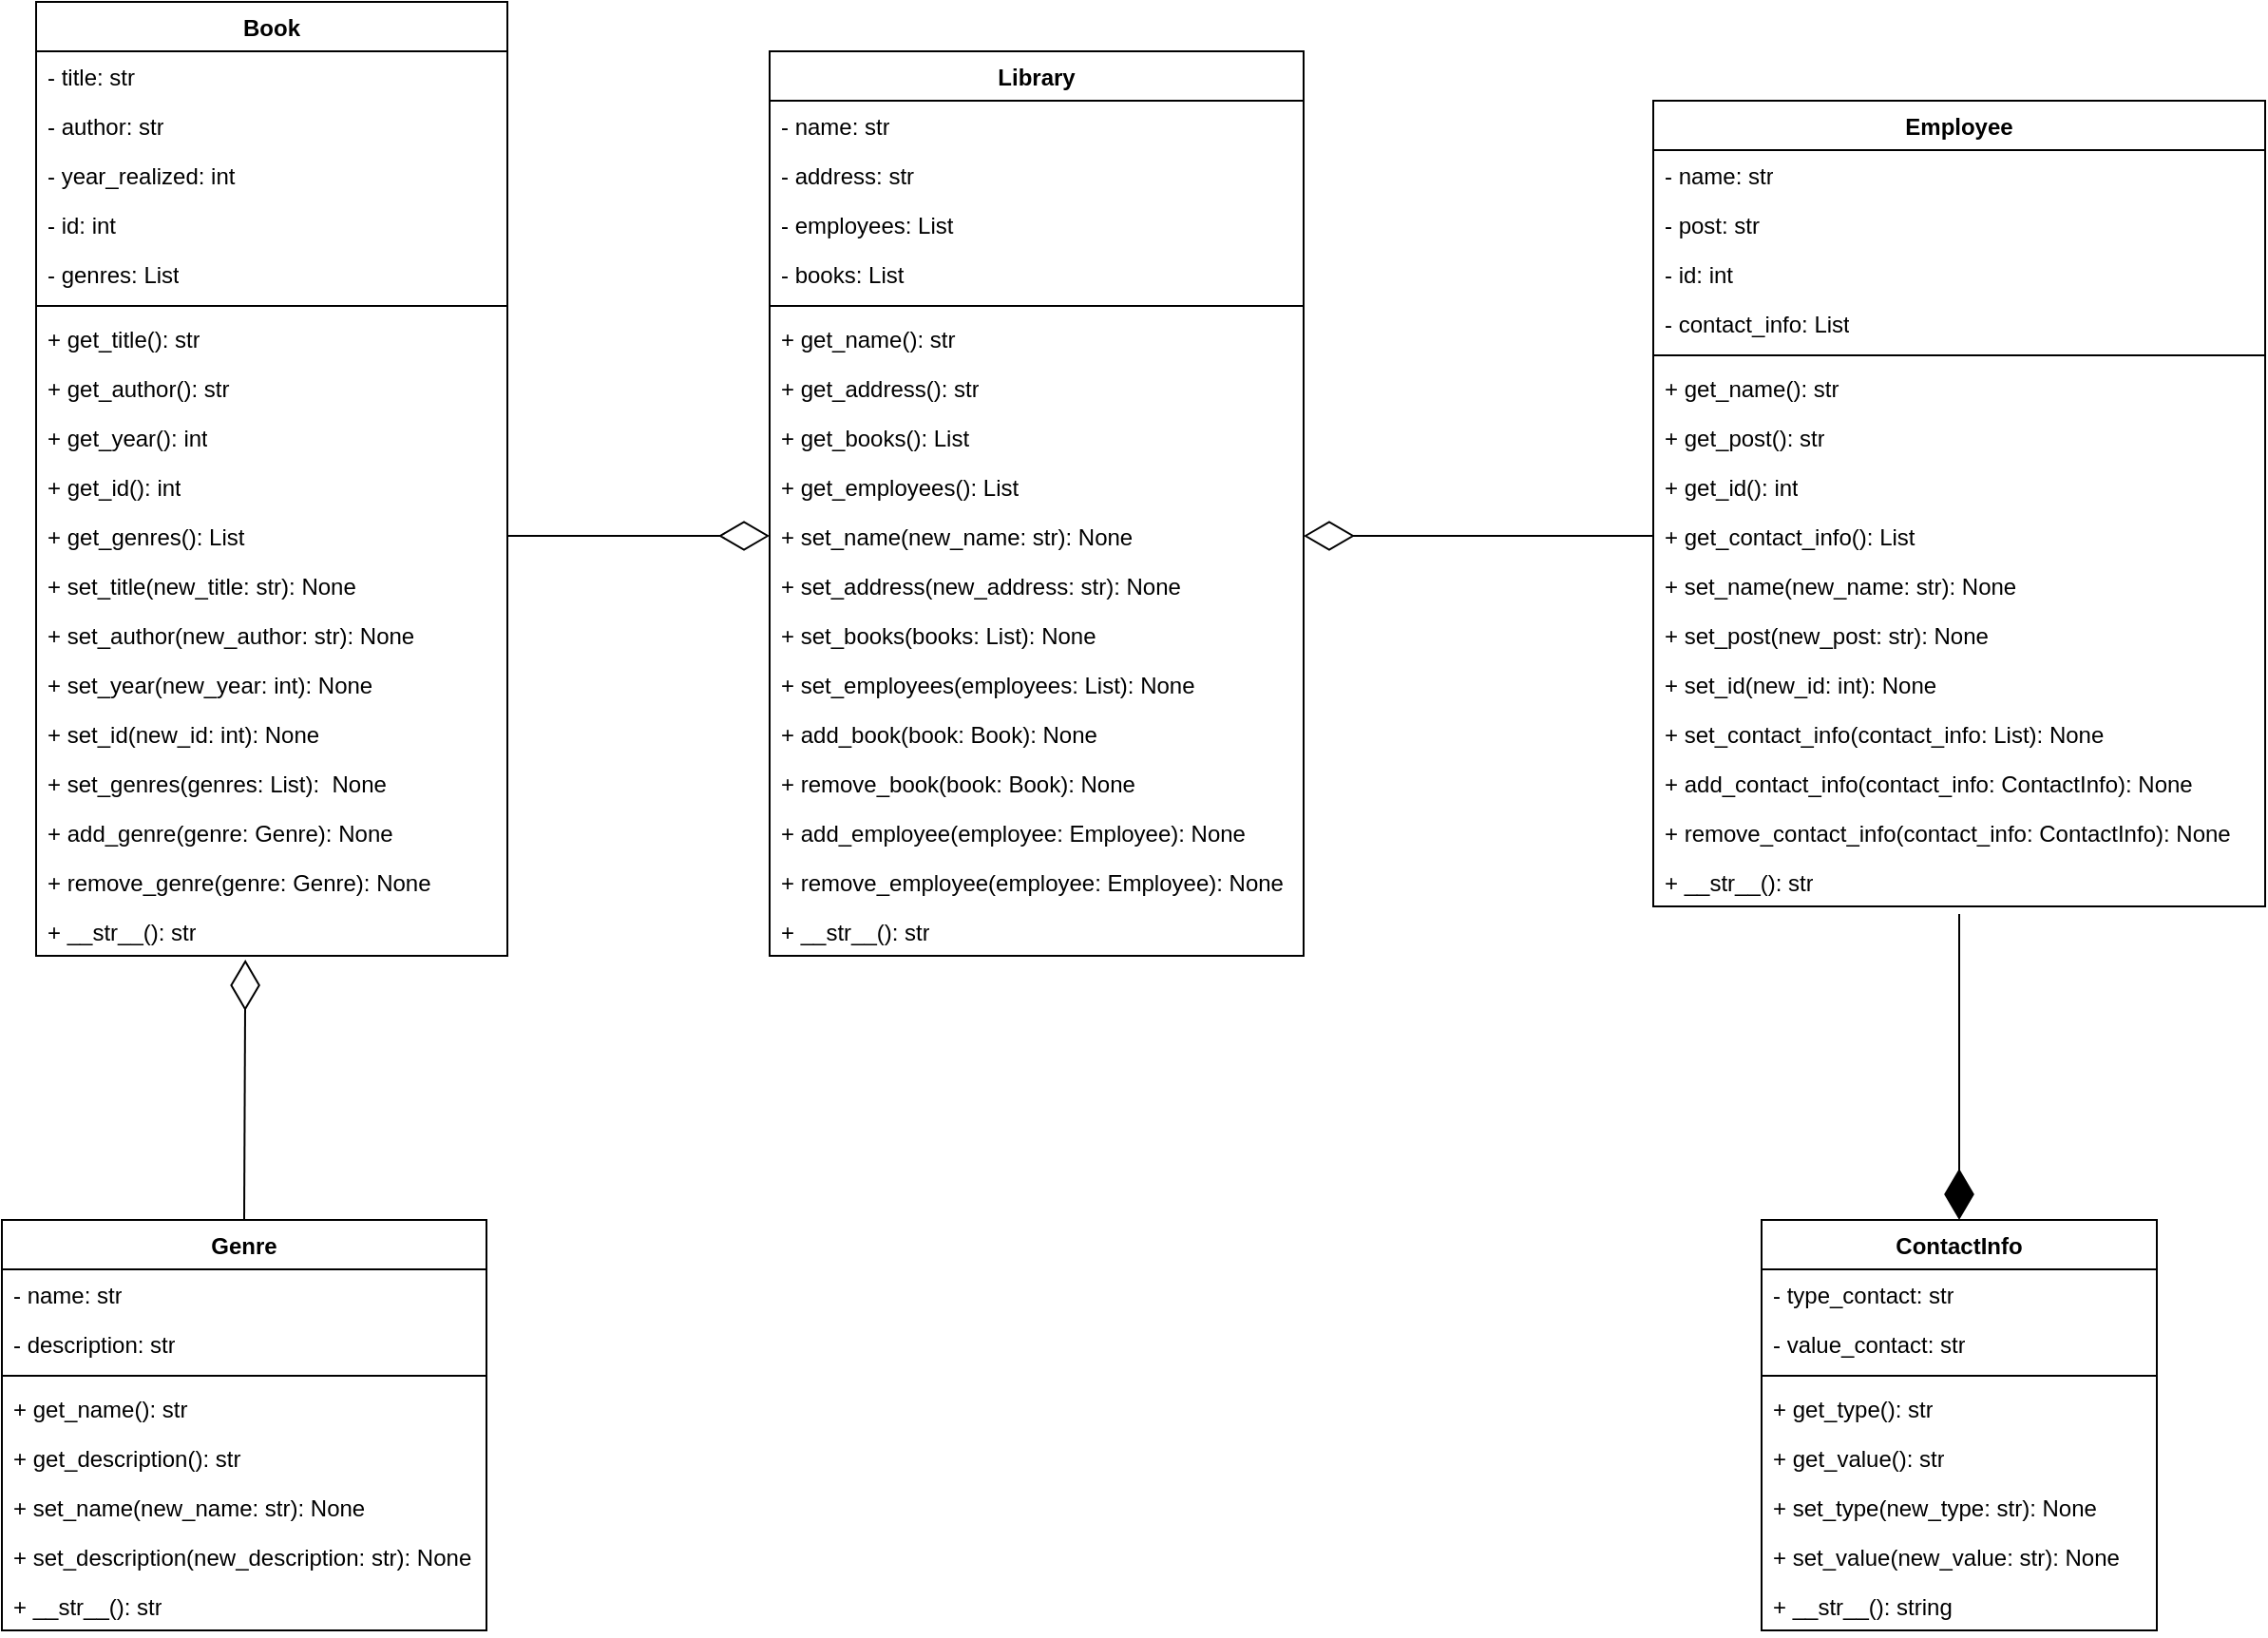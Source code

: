 <mxfile version="24.4.8" type="device">
  <diagram id="C5RBs43oDa-KdzZeNtuy" name="Page-1">
    <mxGraphModel dx="1434" dy="836" grid="1" gridSize="10" guides="1" tooltips="1" connect="1" arrows="1" fold="1" page="1" pageScale="1" pageWidth="827" pageHeight="1169" background="none" math="0" shadow="0">
      <root>
        <mxCell id="WIyWlLk6GJQsqaUBKTNV-0" />
        <mxCell id="WIyWlLk6GJQsqaUBKTNV-1" parent="WIyWlLk6GJQsqaUBKTNV-0" />
        <mxCell id="Ugn3JtjhmkAI-VxbKRI--0" value="Library" style="swimlane;fontStyle=1;align=center;verticalAlign=top;childLayout=stackLayout;horizontal=1;startSize=26;horizontalStack=0;resizeParent=1;resizeParentMax=0;resizeLast=0;collapsible=1;marginBottom=0;whiteSpace=wrap;html=1;" parent="WIyWlLk6GJQsqaUBKTNV-1" vertex="1">
          <mxGeometry x="454" y="105" width="281" height="476" as="geometry" />
        </mxCell>
        <mxCell id="Ugn3JtjhmkAI-VxbKRI--43" value="- name: str" style="text;strokeColor=none;fillColor=none;align=left;verticalAlign=top;spacingLeft=4;spacingRight=4;overflow=hidden;rotatable=0;points=[[0,0.5],[1,0.5]];portConstraint=eastwest;whiteSpace=wrap;html=1;" parent="Ugn3JtjhmkAI-VxbKRI--0" vertex="1">
          <mxGeometry y="26" width="281" height="26" as="geometry" />
        </mxCell>
        <mxCell id="Ugn3JtjhmkAI-VxbKRI--1" value="- address: str" style="text;strokeColor=none;fillColor=none;align=left;verticalAlign=top;spacingLeft=4;spacingRight=4;overflow=hidden;rotatable=0;points=[[0,0.5],[1,0.5]];portConstraint=eastwest;whiteSpace=wrap;html=1;" parent="Ugn3JtjhmkAI-VxbKRI--0" vertex="1">
          <mxGeometry y="52" width="281" height="26" as="geometry" />
        </mxCell>
        <mxCell id="Ugn3JtjhmkAI-VxbKRI--44" value="- employees: List" style="text;strokeColor=none;fillColor=none;align=left;verticalAlign=top;spacingLeft=4;spacingRight=4;overflow=hidden;rotatable=0;points=[[0,0.5],[1,0.5]];portConstraint=eastwest;whiteSpace=wrap;html=1;" parent="Ugn3JtjhmkAI-VxbKRI--0" vertex="1">
          <mxGeometry y="78" width="281" height="26" as="geometry" />
        </mxCell>
        <mxCell id="Ugn3JtjhmkAI-VxbKRI--42" value="- books: List" style="text;strokeColor=none;fillColor=none;align=left;verticalAlign=top;spacingLeft=4;spacingRight=4;overflow=hidden;rotatable=0;points=[[0,0.5],[1,0.5]];portConstraint=eastwest;whiteSpace=wrap;html=1;" parent="Ugn3JtjhmkAI-VxbKRI--0" vertex="1">
          <mxGeometry y="104" width="281" height="26" as="geometry" />
        </mxCell>
        <mxCell id="Ugn3JtjhmkAI-VxbKRI--2" value="" style="line;strokeWidth=1;fillColor=none;align=left;verticalAlign=middle;spacingTop=-1;spacingLeft=3;spacingRight=3;rotatable=0;labelPosition=right;points=[];portConstraint=eastwest;strokeColor=inherit;" parent="Ugn3JtjhmkAI-VxbKRI--0" vertex="1">
          <mxGeometry y="130" width="281" height="8" as="geometry" />
        </mxCell>
        <mxCell id="Ugn3JtjhmkAI-VxbKRI--3" value="+ get_name(): str" style="text;strokeColor=none;fillColor=none;align=left;verticalAlign=top;spacingLeft=4;spacingRight=4;overflow=hidden;rotatable=0;points=[[0,0.5],[1,0.5]];portConstraint=eastwest;whiteSpace=wrap;html=1;" parent="Ugn3JtjhmkAI-VxbKRI--0" vertex="1">
          <mxGeometry y="138" width="281" height="26" as="geometry" />
        </mxCell>
        <mxCell id="Ugn3JtjhmkAI-VxbKRI--45" value="+ get_address(): str" style="text;strokeColor=none;fillColor=none;align=left;verticalAlign=top;spacingLeft=4;spacingRight=4;overflow=hidden;rotatable=0;points=[[0,0.5],[1,0.5]];portConstraint=eastwest;whiteSpace=wrap;html=1;" parent="Ugn3JtjhmkAI-VxbKRI--0" vertex="1">
          <mxGeometry y="164" width="281" height="26" as="geometry" />
        </mxCell>
        <mxCell id="Ugn3JtjhmkAI-VxbKRI--46" value="+ get_books(): List" style="text;strokeColor=none;fillColor=none;align=left;verticalAlign=top;spacingLeft=4;spacingRight=4;overflow=hidden;rotatable=0;points=[[0,0.5],[1,0.5]];portConstraint=eastwest;whiteSpace=wrap;html=1;" parent="Ugn3JtjhmkAI-VxbKRI--0" vertex="1">
          <mxGeometry y="190" width="281" height="26" as="geometry" />
        </mxCell>
        <mxCell id="Ugn3JtjhmkAI-VxbKRI--47" value="+ get_employees(): List" style="text;strokeColor=none;fillColor=none;align=left;verticalAlign=top;spacingLeft=4;spacingRight=4;overflow=hidden;rotatable=0;points=[[0,0.5],[1,0.5]];portConstraint=eastwest;whiteSpace=wrap;html=1;" parent="Ugn3JtjhmkAI-VxbKRI--0" vertex="1">
          <mxGeometry y="216" width="281" height="26" as="geometry" />
        </mxCell>
        <mxCell id="Ugn3JtjhmkAI-VxbKRI--48" value="+ set_name(new_name: str): None" style="text;strokeColor=none;fillColor=none;align=left;verticalAlign=top;spacingLeft=4;spacingRight=4;overflow=hidden;rotatable=0;points=[[0,0.5],[1,0.5]];portConstraint=eastwest;whiteSpace=wrap;html=1;" parent="Ugn3JtjhmkAI-VxbKRI--0" vertex="1">
          <mxGeometry y="242" width="281" height="26" as="geometry" />
        </mxCell>
        <mxCell id="Ugn3JtjhmkAI-VxbKRI--49" value="+ set_address(new_address: str): None" style="text;strokeColor=none;fillColor=none;align=left;verticalAlign=top;spacingLeft=4;spacingRight=4;overflow=hidden;rotatable=0;points=[[0,0.5],[1,0.5]];portConstraint=eastwest;whiteSpace=wrap;html=1;" parent="Ugn3JtjhmkAI-VxbKRI--0" vertex="1">
          <mxGeometry y="268" width="281" height="26" as="geometry" />
        </mxCell>
        <mxCell id="Ugn3JtjhmkAI-VxbKRI--50" value="+ set_books(books: List): None" style="text;strokeColor=none;fillColor=none;align=left;verticalAlign=top;spacingLeft=4;spacingRight=4;overflow=hidden;rotatable=0;points=[[0,0.5],[1,0.5]];portConstraint=eastwest;whiteSpace=wrap;html=1;" parent="Ugn3JtjhmkAI-VxbKRI--0" vertex="1">
          <mxGeometry y="294" width="281" height="26" as="geometry" />
        </mxCell>
        <mxCell id="Ugn3JtjhmkAI-VxbKRI--51" value="+ set_employees(employees: List): None" style="text;strokeColor=none;fillColor=none;align=left;verticalAlign=top;spacingLeft=4;spacingRight=4;overflow=hidden;rotatable=0;points=[[0,0.5],[1,0.5]];portConstraint=eastwest;whiteSpace=wrap;html=1;" parent="Ugn3JtjhmkAI-VxbKRI--0" vertex="1">
          <mxGeometry y="320" width="281" height="26" as="geometry" />
        </mxCell>
        <mxCell id="Ugn3JtjhmkAI-VxbKRI--52" value="+ add_book(book: Book): None" style="text;strokeColor=none;fillColor=none;align=left;verticalAlign=top;spacingLeft=4;spacingRight=4;overflow=hidden;rotatable=0;points=[[0,0.5],[1,0.5]];portConstraint=eastwest;whiteSpace=wrap;html=1;" parent="Ugn3JtjhmkAI-VxbKRI--0" vertex="1">
          <mxGeometry y="346" width="281" height="26" as="geometry" />
        </mxCell>
        <mxCell id="Ugn3JtjhmkAI-VxbKRI--53" value="+ remove_book(book: Book): None" style="text;strokeColor=none;fillColor=none;align=left;verticalAlign=top;spacingLeft=4;spacingRight=4;overflow=hidden;rotatable=0;points=[[0,0.5],[1,0.5]];portConstraint=eastwest;whiteSpace=wrap;html=1;" parent="Ugn3JtjhmkAI-VxbKRI--0" vertex="1">
          <mxGeometry y="372" width="281" height="26" as="geometry" />
        </mxCell>
        <mxCell id="Ugn3JtjhmkAI-VxbKRI--54" value="+ add_employee(employee: Employee): None" style="text;strokeColor=none;fillColor=none;align=left;verticalAlign=top;spacingLeft=4;spacingRight=4;overflow=hidden;rotatable=0;points=[[0,0.5],[1,0.5]];portConstraint=eastwest;whiteSpace=wrap;html=1;" parent="Ugn3JtjhmkAI-VxbKRI--0" vertex="1">
          <mxGeometry y="398" width="281" height="26" as="geometry" />
        </mxCell>
        <mxCell id="Ugn3JtjhmkAI-VxbKRI--55" value="+ remove_employee(employee: Employee): None" style="text;strokeColor=none;fillColor=none;align=left;verticalAlign=top;spacingLeft=4;spacingRight=4;overflow=hidden;rotatable=0;points=[[0,0.5],[1,0.5]];portConstraint=eastwest;whiteSpace=wrap;html=1;" parent="Ugn3JtjhmkAI-VxbKRI--0" vertex="1">
          <mxGeometry y="424" width="281" height="26" as="geometry" />
        </mxCell>
        <mxCell id="Ugn3JtjhmkAI-VxbKRI--56" value="+ __str__(): str" style="text;strokeColor=none;fillColor=none;align=left;verticalAlign=top;spacingLeft=4;spacingRight=4;overflow=hidden;rotatable=0;points=[[0,0.5],[1,0.5]];portConstraint=eastwest;whiteSpace=wrap;html=1;" parent="Ugn3JtjhmkAI-VxbKRI--0" vertex="1">
          <mxGeometry y="450" width="281" height="26" as="geometry" />
        </mxCell>
        <mxCell id="Ugn3JtjhmkAI-VxbKRI--4" value="Book" style="swimlane;fontStyle=1;align=center;verticalAlign=top;childLayout=stackLayout;horizontal=1;startSize=26;horizontalStack=0;resizeParent=1;resizeParentMax=0;resizeLast=0;collapsible=1;marginBottom=0;whiteSpace=wrap;html=1;" parent="WIyWlLk6GJQsqaUBKTNV-1" vertex="1">
          <mxGeometry x="68" y="79" width="248" height="502" as="geometry" />
        </mxCell>
        <mxCell id="Ugn3JtjhmkAI-VxbKRI--5" value="- title: str" style="text;strokeColor=none;fillColor=none;align=left;verticalAlign=top;spacingLeft=4;spacingRight=4;overflow=hidden;rotatable=0;points=[[0,0.5],[1,0.5]];portConstraint=eastwest;whiteSpace=wrap;html=1;" parent="Ugn3JtjhmkAI-VxbKRI--4" vertex="1">
          <mxGeometry y="26" width="248" height="26" as="geometry" />
        </mxCell>
        <mxCell id="Ugn3JtjhmkAI-VxbKRI--58" value="- author: str" style="text;strokeColor=none;fillColor=none;align=left;verticalAlign=top;spacingLeft=4;spacingRight=4;overflow=hidden;rotatable=0;points=[[0,0.5],[1,0.5]];portConstraint=eastwest;whiteSpace=wrap;html=1;" parent="Ugn3JtjhmkAI-VxbKRI--4" vertex="1">
          <mxGeometry y="52" width="248" height="26" as="geometry" />
        </mxCell>
        <mxCell id="Ugn3JtjhmkAI-VxbKRI--59" value="- year_realized: int" style="text;strokeColor=none;fillColor=none;align=left;verticalAlign=top;spacingLeft=4;spacingRight=4;overflow=hidden;rotatable=0;points=[[0,0.5],[1,0.5]];portConstraint=eastwest;whiteSpace=wrap;html=1;" parent="Ugn3JtjhmkAI-VxbKRI--4" vertex="1">
          <mxGeometry y="78" width="248" height="26" as="geometry" />
        </mxCell>
        <mxCell id="Ugn3JtjhmkAI-VxbKRI--60" value="- id: int" style="text;strokeColor=none;fillColor=none;align=left;verticalAlign=top;spacingLeft=4;spacingRight=4;overflow=hidden;rotatable=0;points=[[0,0.5],[1,0.5]];portConstraint=eastwest;whiteSpace=wrap;html=1;" parent="Ugn3JtjhmkAI-VxbKRI--4" vertex="1">
          <mxGeometry y="104" width="248" height="26" as="geometry" />
        </mxCell>
        <mxCell id="Ugn3JtjhmkAI-VxbKRI--57" value="- genres: List" style="text;strokeColor=none;fillColor=none;align=left;verticalAlign=top;spacingLeft=4;spacingRight=4;overflow=hidden;rotatable=0;points=[[0,0.5],[1,0.5]];portConstraint=eastwest;whiteSpace=wrap;html=1;" parent="Ugn3JtjhmkAI-VxbKRI--4" vertex="1">
          <mxGeometry y="130" width="248" height="26" as="geometry" />
        </mxCell>
        <mxCell id="Ugn3JtjhmkAI-VxbKRI--6" value="" style="line;strokeWidth=1;fillColor=none;align=left;verticalAlign=middle;spacingTop=-1;spacingLeft=3;spacingRight=3;rotatable=0;labelPosition=right;points=[];portConstraint=eastwest;strokeColor=inherit;" parent="Ugn3JtjhmkAI-VxbKRI--4" vertex="1">
          <mxGeometry y="156" width="248" height="8" as="geometry" />
        </mxCell>
        <mxCell id="Ugn3JtjhmkAI-VxbKRI--7" value="+ get_title(): str" style="text;strokeColor=none;fillColor=none;align=left;verticalAlign=top;spacingLeft=4;spacingRight=4;overflow=hidden;rotatable=0;points=[[0,0.5],[1,0.5]];portConstraint=eastwest;whiteSpace=wrap;html=1;" parent="Ugn3JtjhmkAI-VxbKRI--4" vertex="1">
          <mxGeometry y="164" width="248" height="26" as="geometry" />
        </mxCell>
        <mxCell id="Ugn3JtjhmkAI-VxbKRI--61" value="+ get_author(): str&lt;span style=&quot;white-space: pre;&quot;&gt;&#x9;&lt;/span&gt;" style="text;strokeColor=none;fillColor=none;align=left;verticalAlign=top;spacingLeft=4;spacingRight=4;overflow=hidden;rotatable=0;points=[[0,0.5],[1,0.5]];portConstraint=eastwest;whiteSpace=wrap;html=1;" parent="Ugn3JtjhmkAI-VxbKRI--4" vertex="1">
          <mxGeometry y="190" width="248" height="26" as="geometry" />
        </mxCell>
        <mxCell id="Ugn3JtjhmkAI-VxbKRI--62" value="+ get_year(): int" style="text;strokeColor=none;fillColor=none;align=left;verticalAlign=top;spacingLeft=4;spacingRight=4;overflow=hidden;rotatable=0;points=[[0,0.5],[1,0.5]];portConstraint=eastwest;whiteSpace=wrap;html=1;" parent="Ugn3JtjhmkAI-VxbKRI--4" vertex="1">
          <mxGeometry y="216" width="248" height="26" as="geometry" />
        </mxCell>
        <mxCell id="Ugn3JtjhmkAI-VxbKRI--63" value="+ get_id(): int" style="text;strokeColor=none;fillColor=none;align=left;verticalAlign=top;spacingLeft=4;spacingRight=4;overflow=hidden;rotatable=0;points=[[0,0.5],[1,0.5]];portConstraint=eastwest;whiteSpace=wrap;html=1;" parent="Ugn3JtjhmkAI-VxbKRI--4" vertex="1">
          <mxGeometry y="242" width="248" height="26" as="geometry" />
        </mxCell>
        <mxCell id="Ugn3JtjhmkAI-VxbKRI--64" value="+ get_genres(): List" style="text;strokeColor=none;fillColor=none;align=left;verticalAlign=top;spacingLeft=4;spacingRight=4;overflow=hidden;rotatable=0;points=[[0,0.5],[1,0.5]];portConstraint=eastwest;whiteSpace=wrap;html=1;" parent="Ugn3JtjhmkAI-VxbKRI--4" vertex="1">
          <mxGeometry y="268" width="248" height="26" as="geometry" />
        </mxCell>
        <mxCell id="Ugn3JtjhmkAI-VxbKRI--65" value="+ set_title(new_title: str): None" style="text;strokeColor=none;fillColor=none;align=left;verticalAlign=top;spacingLeft=4;spacingRight=4;overflow=hidden;rotatable=0;points=[[0,0.5],[1,0.5]];portConstraint=eastwest;whiteSpace=wrap;html=1;" parent="Ugn3JtjhmkAI-VxbKRI--4" vertex="1">
          <mxGeometry y="294" width="248" height="26" as="geometry" />
        </mxCell>
        <mxCell id="Ugn3JtjhmkAI-VxbKRI--66" value="+ set_author(new_author: str): None" style="text;strokeColor=none;fillColor=none;align=left;verticalAlign=top;spacingLeft=4;spacingRight=4;overflow=hidden;rotatable=0;points=[[0,0.5],[1,0.5]];portConstraint=eastwest;whiteSpace=wrap;html=1;" parent="Ugn3JtjhmkAI-VxbKRI--4" vertex="1">
          <mxGeometry y="320" width="248" height="26" as="geometry" />
        </mxCell>
        <mxCell id="Ugn3JtjhmkAI-VxbKRI--67" value="+ set_year(new_year: int): None" style="text;strokeColor=none;fillColor=none;align=left;verticalAlign=top;spacingLeft=4;spacingRight=4;overflow=hidden;rotatable=0;points=[[0,0.5],[1,0.5]];portConstraint=eastwest;whiteSpace=wrap;html=1;" parent="Ugn3JtjhmkAI-VxbKRI--4" vertex="1">
          <mxGeometry y="346" width="248" height="26" as="geometry" />
        </mxCell>
        <mxCell id="Ugn3JtjhmkAI-VxbKRI--68" value="+ set_id(new_id: int): None" style="text;strokeColor=none;fillColor=none;align=left;verticalAlign=top;spacingLeft=4;spacingRight=4;overflow=hidden;rotatable=0;points=[[0,0.5],[1,0.5]];portConstraint=eastwest;whiteSpace=wrap;html=1;" parent="Ugn3JtjhmkAI-VxbKRI--4" vertex="1">
          <mxGeometry y="372" width="248" height="26" as="geometry" />
        </mxCell>
        <mxCell id="Ugn3JtjhmkAI-VxbKRI--69" value="+ set_genres(genres: List):&amp;nbsp; None" style="text;strokeColor=none;fillColor=none;align=left;verticalAlign=top;spacingLeft=4;spacingRight=4;overflow=hidden;rotatable=0;points=[[0,0.5],[1,0.5]];portConstraint=eastwest;whiteSpace=wrap;html=1;" parent="Ugn3JtjhmkAI-VxbKRI--4" vertex="1">
          <mxGeometry y="398" width="248" height="26" as="geometry" />
        </mxCell>
        <mxCell id="Ugn3JtjhmkAI-VxbKRI--70" value="+ add_genre(genre: Genre): None" style="text;strokeColor=none;fillColor=none;align=left;verticalAlign=top;spacingLeft=4;spacingRight=4;overflow=hidden;rotatable=0;points=[[0,0.5],[1,0.5]];portConstraint=eastwest;whiteSpace=wrap;html=1;" parent="Ugn3JtjhmkAI-VxbKRI--4" vertex="1">
          <mxGeometry y="424" width="248" height="26" as="geometry" />
        </mxCell>
        <mxCell id="Ugn3JtjhmkAI-VxbKRI--71" value="+ remove_genre(genre: Genre): None" style="text;strokeColor=none;fillColor=none;align=left;verticalAlign=top;spacingLeft=4;spacingRight=4;overflow=hidden;rotatable=0;points=[[0,0.5],[1,0.5]];portConstraint=eastwest;whiteSpace=wrap;html=1;" parent="Ugn3JtjhmkAI-VxbKRI--4" vertex="1">
          <mxGeometry y="450" width="248" height="26" as="geometry" />
        </mxCell>
        <mxCell id="Ugn3JtjhmkAI-VxbKRI--72" value="+ __str__(): str" style="text;strokeColor=none;fillColor=none;align=left;verticalAlign=top;spacingLeft=4;spacingRight=4;overflow=hidden;rotatable=0;points=[[0,0.5],[1,0.5]];portConstraint=eastwest;whiteSpace=wrap;html=1;" parent="Ugn3JtjhmkAI-VxbKRI--4" vertex="1">
          <mxGeometry y="476" width="248" height="26" as="geometry" />
        </mxCell>
        <mxCell id="Ugn3JtjhmkAI-VxbKRI--8" value="Employee" style="swimlane;fontStyle=1;align=center;verticalAlign=top;childLayout=stackLayout;horizontal=1;startSize=26;horizontalStack=0;resizeParent=1;resizeParentMax=0;resizeLast=0;collapsible=1;marginBottom=0;whiteSpace=wrap;html=1;" parent="WIyWlLk6GJQsqaUBKTNV-1" vertex="1">
          <mxGeometry x="919" y="131" width="322" height="424" as="geometry" />
        </mxCell>
        <mxCell id="Ugn3JtjhmkAI-VxbKRI--13" value="- name: str" style="text;strokeColor=none;fillColor=none;align=left;verticalAlign=top;spacingLeft=4;spacingRight=4;overflow=hidden;rotatable=0;points=[[0,0.5],[1,0.5]];portConstraint=eastwest;whiteSpace=wrap;html=1;" parent="Ugn3JtjhmkAI-VxbKRI--8" vertex="1">
          <mxGeometry y="26" width="322" height="26" as="geometry" />
        </mxCell>
        <mxCell id="Ugn3JtjhmkAI-VxbKRI--73" value="- post: str" style="text;strokeColor=none;fillColor=none;align=left;verticalAlign=top;spacingLeft=4;spacingRight=4;overflow=hidden;rotatable=0;points=[[0,0.5],[1,0.5]];portConstraint=eastwest;whiteSpace=wrap;html=1;" parent="Ugn3JtjhmkAI-VxbKRI--8" vertex="1">
          <mxGeometry y="52" width="322" height="26" as="geometry" />
        </mxCell>
        <mxCell id="Ugn3JtjhmkAI-VxbKRI--74" value="- id: int" style="text;strokeColor=none;fillColor=none;align=left;verticalAlign=top;spacingLeft=4;spacingRight=4;overflow=hidden;rotatable=0;points=[[0,0.5],[1,0.5]];portConstraint=eastwest;whiteSpace=wrap;html=1;" parent="Ugn3JtjhmkAI-VxbKRI--8" vertex="1">
          <mxGeometry y="78" width="322" height="26" as="geometry" />
        </mxCell>
        <mxCell id="Ugn3JtjhmkAI-VxbKRI--75" value="- contact_info: List" style="text;strokeColor=none;fillColor=none;align=left;verticalAlign=top;spacingLeft=4;spacingRight=4;overflow=hidden;rotatable=0;points=[[0,0.5],[1,0.5]];portConstraint=eastwest;whiteSpace=wrap;html=1;" parent="Ugn3JtjhmkAI-VxbKRI--8" vertex="1">
          <mxGeometry y="104" width="322" height="26" as="geometry" />
        </mxCell>
        <mxCell id="Ugn3JtjhmkAI-VxbKRI--10" value="" style="line;strokeWidth=1;fillColor=none;align=left;verticalAlign=middle;spacingTop=-1;spacingLeft=3;spacingRight=3;rotatable=0;labelPosition=right;points=[];portConstraint=eastwest;strokeColor=inherit;" parent="Ugn3JtjhmkAI-VxbKRI--8" vertex="1">
          <mxGeometry y="130" width="322" height="8" as="geometry" />
        </mxCell>
        <mxCell id="Ugn3JtjhmkAI-VxbKRI--11" value="+ get_name(): str" style="text;strokeColor=none;fillColor=none;align=left;verticalAlign=top;spacingLeft=4;spacingRight=4;overflow=hidden;rotatable=0;points=[[0,0.5],[1,0.5]];portConstraint=eastwest;whiteSpace=wrap;html=1;" parent="Ugn3JtjhmkAI-VxbKRI--8" vertex="1">
          <mxGeometry y="138" width="322" height="26" as="geometry" />
        </mxCell>
        <mxCell id="Ugn3JtjhmkAI-VxbKRI--76" value="+ get_post(): str" style="text;strokeColor=none;fillColor=none;align=left;verticalAlign=top;spacingLeft=4;spacingRight=4;overflow=hidden;rotatable=0;points=[[0,0.5],[1,0.5]];portConstraint=eastwest;whiteSpace=wrap;html=1;" parent="Ugn3JtjhmkAI-VxbKRI--8" vertex="1">
          <mxGeometry y="164" width="322" height="26" as="geometry" />
        </mxCell>
        <mxCell id="Ugn3JtjhmkAI-VxbKRI--77" value="+ get_id(): int" style="text;strokeColor=none;fillColor=none;align=left;verticalAlign=top;spacingLeft=4;spacingRight=4;overflow=hidden;rotatable=0;points=[[0,0.5],[1,0.5]];portConstraint=eastwest;whiteSpace=wrap;html=1;" parent="Ugn3JtjhmkAI-VxbKRI--8" vertex="1">
          <mxGeometry y="190" width="322" height="26" as="geometry" />
        </mxCell>
        <mxCell id="Ugn3JtjhmkAI-VxbKRI--78" value="+ get_contact_info(): List" style="text;strokeColor=none;fillColor=none;align=left;verticalAlign=top;spacingLeft=4;spacingRight=4;overflow=hidden;rotatable=0;points=[[0,0.5],[1,0.5]];portConstraint=eastwest;whiteSpace=wrap;html=1;" parent="Ugn3JtjhmkAI-VxbKRI--8" vertex="1">
          <mxGeometry y="216" width="322" height="26" as="geometry" />
        </mxCell>
        <mxCell id="Ugn3JtjhmkAI-VxbKRI--79" value="+ set_name(new_name: str): None" style="text;strokeColor=none;fillColor=none;align=left;verticalAlign=top;spacingLeft=4;spacingRight=4;overflow=hidden;rotatable=0;points=[[0,0.5],[1,0.5]];portConstraint=eastwest;whiteSpace=wrap;html=1;" parent="Ugn3JtjhmkAI-VxbKRI--8" vertex="1">
          <mxGeometry y="242" width="322" height="26" as="geometry" />
        </mxCell>
        <mxCell id="Ugn3JtjhmkAI-VxbKRI--80" value="+ set_post(new_post: str): None" style="text;strokeColor=none;fillColor=none;align=left;verticalAlign=top;spacingLeft=4;spacingRight=4;overflow=hidden;rotatable=0;points=[[0,0.5],[1,0.5]];portConstraint=eastwest;whiteSpace=wrap;html=1;" parent="Ugn3JtjhmkAI-VxbKRI--8" vertex="1">
          <mxGeometry y="268" width="322" height="26" as="geometry" />
        </mxCell>
        <mxCell id="Ugn3JtjhmkAI-VxbKRI--81" value="+ set_id(new_id: int): None" style="text;strokeColor=none;fillColor=none;align=left;verticalAlign=top;spacingLeft=4;spacingRight=4;overflow=hidden;rotatable=0;points=[[0,0.5],[1,0.5]];portConstraint=eastwest;whiteSpace=wrap;html=1;" parent="Ugn3JtjhmkAI-VxbKRI--8" vertex="1">
          <mxGeometry y="294" width="322" height="26" as="geometry" />
        </mxCell>
        <mxCell id="Ugn3JtjhmkAI-VxbKRI--82" value="+ set_contact_info(contact_info: List): None" style="text;strokeColor=none;fillColor=none;align=left;verticalAlign=top;spacingLeft=4;spacingRight=4;overflow=hidden;rotatable=0;points=[[0,0.5],[1,0.5]];portConstraint=eastwest;whiteSpace=wrap;html=1;" parent="Ugn3JtjhmkAI-VxbKRI--8" vertex="1">
          <mxGeometry y="320" width="322" height="26" as="geometry" />
        </mxCell>
        <mxCell id="Ugn3JtjhmkAI-VxbKRI--83" value="+ add_contact_info(contact_info: ContactInfo): None" style="text;strokeColor=none;fillColor=none;align=left;verticalAlign=top;spacingLeft=4;spacingRight=4;overflow=hidden;rotatable=0;points=[[0,0.5],[1,0.5]];portConstraint=eastwest;whiteSpace=wrap;html=1;" parent="Ugn3JtjhmkAI-VxbKRI--8" vertex="1">
          <mxGeometry y="346" width="322" height="26" as="geometry" />
        </mxCell>
        <mxCell id="Ugn3JtjhmkAI-VxbKRI--84" value="+ remove_contact_info(contact_info: ContactInfo): None" style="text;strokeColor=none;fillColor=none;align=left;verticalAlign=top;spacingLeft=4;spacingRight=4;overflow=hidden;rotatable=0;points=[[0,0.5],[1,0.5]];portConstraint=eastwest;whiteSpace=wrap;html=1;" parent="Ugn3JtjhmkAI-VxbKRI--8" vertex="1">
          <mxGeometry y="372" width="322" height="26" as="geometry" />
        </mxCell>
        <mxCell id="Ugn3JtjhmkAI-VxbKRI--85" value="+ __str__(): str" style="text;strokeColor=none;fillColor=none;align=left;verticalAlign=top;spacingLeft=4;spacingRight=4;overflow=hidden;rotatable=0;points=[[0,0.5],[1,0.5]];portConstraint=eastwest;whiteSpace=wrap;html=1;" parent="Ugn3JtjhmkAI-VxbKRI--8" vertex="1">
          <mxGeometry y="398" width="322" height="26" as="geometry" />
        </mxCell>
        <mxCell id="Ugn3JtjhmkAI-VxbKRI--14" value="Genre" style="swimlane;fontStyle=1;align=center;verticalAlign=top;childLayout=stackLayout;horizontal=1;startSize=26;horizontalStack=0;resizeParent=1;resizeParentMax=0;resizeLast=0;collapsible=1;marginBottom=0;whiteSpace=wrap;html=1;" parent="WIyWlLk6GJQsqaUBKTNV-1" vertex="1">
          <mxGeometry x="50" y="720" width="255" height="216" as="geometry" />
        </mxCell>
        <mxCell id="Ugn3JtjhmkAI-VxbKRI--15" value="- name: str" style="text;strokeColor=none;fillColor=none;align=left;verticalAlign=top;spacingLeft=4;spacingRight=4;overflow=hidden;rotatable=0;points=[[0,0.5],[1,0.5]];portConstraint=eastwest;whiteSpace=wrap;html=1;" parent="Ugn3JtjhmkAI-VxbKRI--14" vertex="1">
          <mxGeometry y="26" width="255" height="26" as="geometry" />
        </mxCell>
        <mxCell id="Ugn3JtjhmkAI-VxbKRI--26" value="- description: str" style="text;strokeColor=none;fillColor=none;align=left;verticalAlign=top;spacingLeft=4;spacingRight=4;overflow=hidden;rotatable=0;points=[[0,0.5],[1,0.5]];portConstraint=eastwest;whiteSpace=wrap;html=1;" parent="Ugn3JtjhmkAI-VxbKRI--14" vertex="1">
          <mxGeometry y="52" width="255" height="26" as="geometry" />
        </mxCell>
        <mxCell id="Ugn3JtjhmkAI-VxbKRI--16" value="" style="line;strokeWidth=1;fillColor=none;align=left;verticalAlign=middle;spacingTop=-1;spacingLeft=3;spacingRight=3;rotatable=0;labelPosition=right;points=[];portConstraint=eastwest;strokeColor=inherit;" parent="Ugn3JtjhmkAI-VxbKRI--14" vertex="1">
          <mxGeometry y="78" width="255" height="8" as="geometry" />
        </mxCell>
        <mxCell id="Ugn3JtjhmkAI-VxbKRI--17" value="+ get_name(): str" style="text;strokeColor=none;fillColor=none;align=left;verticalAlign=top;spacingLeft=4;spacingRight=4;overflow=hidden;rotatable=0;points=[[0,0.5],[1,0.5]];portConstraint=eastwest;whiteSpace=wrap;html=1;" parent="Ugn3JtjhmkAI-VxbKRI--14" vertex="1">
          <mxGeometry y="86" width="255" height="26" as="geometry" />
        </mxCell>
        <mxCell id="Ugn3JtjhmkAI-VxbKRI--27" value="+ get_description(): str" style="text;strokeColor=none;fillColor=none;align=left;verticalAlign=top;spacingLeft=4;spacingRight=4;overflow=hidden;rotatable=0;points=[[0,0.5],[1,0.5]];portConstraint=eastwest;whiteSpace=wrap;html=1;" parent="Ugn3JtjhmkAI-VxbKRI--14" vertex="1">
          <mxGeometry y="112" width="255" height="26" as="geometry" />
        </mxCell>
        <mxCell id="Ugn3JtjhmkAI-VxbKRI--28" value="+ set_name(new_name: str): None" style="text;strokeColor=none;fillColor=none;align=left;verticalAlign=top;spacingLeft=4;spacingRight=4;overflow=hidden;rotatable=0;points=[[0,0.5],[1,0.5]];portConstraint=eastwest;whiteSpace=wrap;html=1;" parent="Ugn3JtjhmkAI-VxbKRI--14" vertex="1">
          <mxGeometry y="138" width="255" height="26" as="geometry" />
        </mxCell>
        <mxCell id="Ugn3JtjhmkAI-VxbKRI--29" value="+ set_description(new_description: str): None" style="text;strokeColor=none;fillColor=none;align=left;verticalAlign=top;spacingLeft=4;spacingRight=4;overflow=hidden;rotatable=0;points=[[0,0.5],[1,0.5]];portConstraint=eastwest;whiteSpace=wrap;html=1;" parent="Ugn3JtjhmkAI-VxbKRI--14" vertex="1">
          <mxGeometry y="164" width="255" height="26" as="geometry" />
        </mxCell>
        <mxCell id="Ugn3JtjhmkAI-VxbKRI--36" value="+ __str__(): str" style="text;strokeColor=none;fillColor=none;align=left;verticalAlign=top;spacingLeft=4;spacingRight=4;overflow=hidden;rotatable=0;points=[[0,0.5],[1,0.5]];portConstraint=eastwest;whiteSpace=wrap;html=1;" parent="Ugn3JtjhmkAI-VxbKRI--14" vertex="1">
          <mxGeometry y="190" width="255" height="26" as="geometry" />
        </mxCell>
        <mxCell id="Ugn3JtjhmkAI-VxbKRI--22" value="ContactInfo" style="swimlane;fontStyle=1;align=center;verticalAlign=top;childLayout=stackLayout;horizontal=1;startSize=26;horizontalStack=0;resizeParent=1;resizeParentMax=0;resizeLast=0;collapsible=1;marginBottom=0;whiteSpace=wrap;html=1;" parent="WIyWlLk6GJQsqaUBKTNV-1" vertex="1">
          <mxGeometry x="976" y="720" width="208" height="216" as="geometry" />
        </mxCell>
        <mxCell id="Ugn3JtjhmkAI-VxbKRI--23" value="- type_contact: str" style="text;strokeColor=none;fillColor=none;align=left;verticalAlign=top;spacingLeft=4;spacingRight=4;overflow=hidden;rotatable=0;points=[[0,0.5],[1,0.5]];portConstraint=eastwest;whiteSpace=wrap;html=1;" parent="Ugn3JtjhmkAI-VxbKRI--22" vertex="1">
          <mxGeometry y="26" width="208" height="26" as="geometry" />
        </mxCell>
        <mxCell id="Ugn3JtjhmkAI-VxbKRI--35" value="- value_contact: str" style="text;strokeColor=none;fillColor=none;align=left;verticalAlign=top;spacingLeft=4;spacingRight=4;overflow=hidden;rotatable=0;points=[[0,0.5],[1,0.5]];portConstraint=eastwest;whiteSpace=wrap;html=1;" parent="Ugn3JtjhmkAI-VxbKRI--22" vertex="1">
          <mxGeometry y="52" width="208" height="26" as="geometry" />
        </mxCell>
        <mxCell id="Ugn3JtjhmkAI-VxbKRI--24" value="" style="line;strokeWidth=1;fillColor=none;align=left;verticalAlign=middle;spacingTop=-1;spacingLeft=3;spacingRight=3;rotatable=0;labelPosition=right;points=[];portConstraint=eastwest;strokeColor=inherit;" parent="Ugn3JtjhmkAI-VxbKRI--22" vertex="1">
          <mxGeometry y="78" width="208" height="8" as="geometry" />
        </mxCell>
        <mxCell id="Ugn3JtjhmkAI-VxbKRI--25" value="+ get_type(): str" style="text;strokeColor=none;fillColor=none;align=left;verticalAlign=top;spacingLeft=4;spacingRight=4;overflow=hidden;rotatable=0;points=[[0,0.5],[1,0.5]];portConstraint=eastwest;whiteSpace=wrap;html=1;" parent="Ugn3JtjhmkAI-VxbKRI--22" vertex="1">
          <mxGeometry y="86" width="208" height="26" as="geometry" />
        </mxCell>
        <mxCell id="Ugn3JtjhmkAI-VxbKRI--38" value="+ get_value(): str" style="text;strokeColor=none;fillColor=none;align=left;verticalAlign=top;spacingLeft=4;spacingRight=4;overflow=hidden;rotatable=0;points=[[0,0.5],[1,0.5]];portConstraint=eastwest;whiteSpace=wrap;html=1;" parent="Ugn3JtjhmkAI-VxbKRI--22" vertex="1">
          <mxGeometry y="112" width="208" height="26" as="geometry" />
        </mxCell>
        <mxCell id="Ugn3JtjhmkAI-VxbKRI--39" value="+ set_type(new_type: str): None" style="text;strokeColor=none;fillColor=none;align=left;verticalAlign=top;spacingLeft=4;spacingRight=4;overflow=hidden;rotatable=0;points=[[0,0.5],[1,0.5]];portConstraint=eastwest;whiteSpace=wrap;html=1;" parent="Ugn3JtjhmkAI-VxbKRI--22" vertex="1">
          <mxGeometry y="138" width="208" height="26" as="geometry" />
        </mxCell>
        <mxCell id="Ugn3JtjhmkAI-VxbKRI--40" value="+ set_value(new_value: str): None" style="text;strokeColor=none;fillColor=none;align=left;verticalAlign=top;spacingLeft=4;spacingRight=4;overflow=hidden;rotatable=0;points=[[0,0.5],[1,0.5]];portConstraint=eastwest;whiteSpace=wrap;html=1;" parent="Ugn3JtjhmkAI-VxbKRI--22" vertex="1">
          <mxGeometry y="164" width="208" height="26" as="geometry" />
        </mxCell>
        <mxCell id="Ugn3JtjhmkAI-VxbKRI--41" value="+ __str__(): string" style="text;strokeColor=none;fillColor=none;align=left;verticalAlign=top;spacingLeft=4;spacingRight=4;overflow=hidden;rotatable=0;points=[[0,0.5],[1,0.5]];portConstraint=eastwest;whiteSpace=wrap;html=1;" parent="Ugn3JtjhmkAI-VxbKRI--22" vertex="1">
          <mxGeometry y="190" width="208" height="26" as="geometry" />
        </mxCell>
        <mxCell id="cOAJ9GpgUeHTURz-6SdP-13" value="" style="endArrow=diamondThin;endFill=0;endSize=24;html=1;rounded=0;exitX=0.5;exitY=0;exitDx=0;exitDy=0;entryX=0.444;entryY=1.077;entryDx=0;entryDy=0;entryPerimeter=0;" parent="WIyWlLk6GJQsqaUBKTNV-1" source="Ugn3JtjhmkAI-VxbKRI--14" target="Ugn3JtjhmkAI-VxbKRI--72" edge="1">
          <mxGeometry width="160" relative="1" as="geometry">
            <mxPoint x="346" y="740" as="sourcePoint" />
            <mxPoint x="466" y="777" as="targetPoint" />
          </mxGeometry>
        </mxCell>
        <mxCell id="YqcDJfIcdlmlgelDyP9I-0" value="" style="endArrow=diamondThin;endFill=0;endSize=24;html=1;rounded=0;entryX=0;entryY=0.5;entryDx=0;entryDy=0;exitX=1;exitY=0.5;exitDx=0;exitDy=0;" parent="WIyWlLk6GJQsqaUBKTNV-1" source="Ugn3JtjhmkAI-VxbKRI--64" target="Ugn3JtjhmkAI-VxbKRI--48" edge="1">
          <mxGeometry width="160" relative="1" as="geometry">
            <mxPoint x="320" y="660" as="sourcePoint" />
            <mxPoint x="480" y="660" as="targetPoint" />
          </mxGeometry>
        </mxCell>
        <mxCell id="YqcDJfIcdlmlgelDyP9I-1" value="" style="endArrow=diamondThin;endFill=0;endSize=24;html=1;rounded=0;entryX=1;entryY=0.5;entryDx=0;entryDy=0;exitX=0;exitY=0.5;exitDx=0;exitDy=0;" parent="WIyWlLk6GJQsqaUBKTNV-1" source="Ugn3JtjhmkAI-VxbKRI--78" target="Ugn3JtjhmkAI-VxbKRI--48" edge="1">
          <mxGeometry width="160" relative="1" as="geometry">
            <mxPoint x="770" y="400" as="sourcePoint" />
            <mxPoint x="930" y="400" as="targetPoint" />
          </mxGeometry>
        </mxCell>
        <mxCell id="3pu2J4URloRqkDt_nriV-0" value="" style="endArrow=diamondThin;endFill=1;endSize=24;html=1;rounded=0;entryX=0.5;entryY=0;entryDx=0;entryDy=0;exitX=0.5;exitY=1.154;exitDx=0;exitDy=0;exitPerimeter=0;" edge="1" parent="WIyWlLk6GJQsqaUBKTNV-1" source="Ugn3JtjhmkAI-VxbKRI--85" target="Ugn3JtjhmkAI-VxbKRI--22">
          <mxGeometry width="160" relative="1" as="geometry">
            <mxPoint x="1080" y="590" as="sourcePoint" />
            <mxPoint x="1240" y="590" as="targetPoint" />
          </mxGeometry>
        </mxCell>
      </root>
    </mxGraphModel>
  </diagram>
</mxfile>
